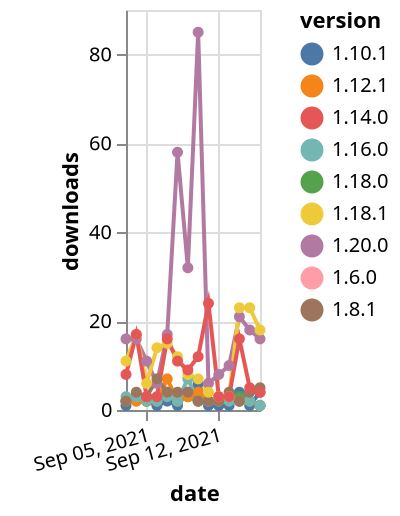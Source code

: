 {"$schema": "https://vega.github.io/schema/vega-lite/v5.json", "description": "A simple bar chart with embedded data.", "data": {"values": [{"date": "2021-09-03", "total": 3038, "delta": 2, "version": "1.6.0"}, {"date": "2021-09-04", "total": 3040, "delta": 2, "version": "1.6.0"}, {"date": "2021-09-05", "total": 3042, "delta": 2, "version": "1.6.0"}, {"date": "2021-09-06", "total": 3044, "delta": 2, "version": "1.6.0"}, {"date": "2021-09-07", "total": 3047, "delta": 3, "version": "1.6.0"}, {"date": "2021-09-08", "total": 3049, "delta": 2, "version": "1.6.0"}, {"date": "2021-09-09", "total": 3052, "delta": 3, "version": "1.6.0"}, {"date": "2021-09-10", "total": 3054, "delta": 2, "version": "1.6.0"}, {"date": "2021-09-11", "total": 3056, "delta": 2, "version": "1.6.0"}, {"date": "2021-09-12", "total": 3058, "delta": 2, "version": "1.6.0"}, {"date": "2021-09-13", "total": 3060, "delta": 2, "version": "1.6.0"}, {"date": "2021-09-14", "total": 3062, "delta": 2, "version": "1.6.0"}, {"date": "2021-09-15", "total": 3064, "delta": 2, "version": "1.6.0"}, {"date": "2021-09-16", "total": 3065, "delta": 1, "version": "1.6.0"}, {"date": "2021-09-03", "total": 4132, "delta": 1, "version": "1.10.1"}, {"date": "2021-09-04", "total": 4135, "delta": 3, "version": "1.10.1"}, {"date": "2021-09-05", "total": 4137, "delta": 2, "version": "1.10.1"}, {"date": "2021-09-06", "total": 4138, "delta": 1, "version": "1.10.1"}, {"date": "2021-09-07", "total": 4140, "delta": 2, "version": "1.10.1"}, {"date": "2021-09-08", "total": 4141, "delta": 1, "version": "1.10.1"}, {"date": "2021-09-09", "total": 4145, "delta": 4, "version": "1.10.1"}, {"date": "2021-09-10", "total": 4151, "delta": 6, "version": "1.10.1"}, {"date": "2021-09-11", "total": 4152, "delta": 1, "version": "1.10.1"}, {"date": "2021-09-12", "total": 4153, "delta": 1, "version": "1.10.1"}, {"date": "2021-09-13", "total": 4154, "delta": 1, "version": "1.10.1"}, {"date": "2021-09-14", "total": 4158, "delta": 4, "version": "1.10.1"}, {"date": "2021-09-15", "total": 4159, "delta": 1, "version": "1.10.1"}, {"date": "2021-09-16", "total": 4163, "delta": 4, "version": "1.10.1"}, {"date": "2021-09-03", "total": 3459, "delta": 2, "version": "1.18.0"}, {"date": "2021-09-04", "total": 3462, "delta": 3, "version": "1.18.0"}, {"date": "2021-09-05", "total": 3464, "delta": 2, "version": "1.18.0"}, {"date": "2021-09-06", "total": 3466, "delta": 2, "version": "1.18.0"}, {"date": "2021-09-07", "total": 3470, "delta": 4, "version": "1.18.0"}, {"date": "2021-09-08", "total": 3472, "delta": 2, "version": "1.18.0"}, {"date": "2021-09-09", "total": 3475, "delta": 3, "version": "1.18.0"}, {"date": "2021-09-10", "total": 3477, "delta": 2, "version": "1.18.0"}, {"date": "2021-09-11", "total": 3479, "delta": 2, "version": "1.18.0"}, {"date": "2021-09-12", "total": 3481, "delta": 2, "version": "1.18.0"}, {"date": "2021-09-13", "total": 3483, "delta": 2, "version": "1.18.0"}, {"date": "2021-09-14", "total": 3486, "delta": 3, "version": "1.18.0"}, {"date": "2021-09-15", "total": 3488, "delta": 2, "version": "1.18.0"}, {"date": "2021-09-16", "total": 3489, "delta": 1, "version": "1.18.0"}, {"date": "2021-09-03", "total": 3364, "delta": 2, "version": "1.12.1"}, {"date": "2021-09-04", "total": 3366, "delta": 2, "version": "1.12.1"}, {"date": "2021-09-05", "total": 3368, "delta": 2, "version": "1.12.1"}, {"date": "2021-09-06", "total": 3370, "delta": 2, "version": "1.12.1"}, {"date": "2021-09-07", "total": 3377, "delta": 7, "version": "1.12.1"}, {"date": "2021-09-08", "total": 3379, "delta": 2, "version": "1.12.1"}, {"date": "2021-09-09", "total": 3382, "delta": 3, "version": "1.12.1"}, {"date": "2021-09-10", "total": 3386, "delta": 4, "version": "1.12.1"}, {"date": "2021-09-11", "total": 3388, "delta": 2, "version": "1.12.1"}, {"date": "2021-09-12", "total": 3390, "delta": 2, "version": "1.12.1"}, {"date": "2021-09-13", "total": 3393, "delta": 3, "version": "1.12.1"}, {"date": "2021-09-14", "total": 3395, "delta": 2, "version": "1.12.1"}, {"date": "2021-09-15", "total": 3397, "delta": 2, "version": "1.12.1"}, {"date": "2021-09-16", "total": 3398, "delta": 1, "version": "1.12.1"}, {"date": "2021-09-03", "total": 1176, "delta": 16, "version": "1.20.0"}, {"date": "2021-09-04", "total": 1192, "delta": 16, "version": "1.20.0"}, {"date": "2021-09-05", "total": 1203, "delta": 11, "version": "1.20.0"}, {"date": "2021-09-06", "total": 1209, "delta": 6, "version": "1.20.0"}, {"date": "2021-09-07", "total": 1226, "delta": 17, "version": "1.20.0"}, {"date": "2021-09-08", "total": 1284, "delta": 58, "version": "1.20.0"}, {"date": "2021-09-09", "total": 1316, "delta": 32, "version": "1.20.0"}, {"date": "2021-09-10", "total": 1401, "delta": 85, "version": "1.20.0"}, {"date": "2021-09-11", "total": 1407, "delta": 6, "version": "1.20.0"}, {"date": "2021-09-12", "total": 1415, "delta": 8, "version": "1.20.0"}, {"date": "2021-09-13", "total": 1425, "delta": 10, "version": "1.20.0"}, {"date": "2021-09-14", "total": 1446, "delta": 21, "version": "1.20.0"}, {"date": "2021-09-15", "total": 1464, "delta": 18, "version": "1.20.0"}, {"date": "2021-09-16", "total": 1480, "delta": 16, "version": "1.20.0"}, {"date": "2021-09-03", "total": 2951, "delta": 3, "version": "1.16.0"}, {"date": "2021-09-04", "total": 2954, "delta": 3, "version": "1.16.0"}, {"date": "2021-09-05", "total": 2956, "delta": 2, "version": "1.16.0"}, {"date": "2021-09-06", "total": 2958, "delta": 2, "version": "1.16.0"}, {"date": "2021-09-07", "total": 2961, "delta": 3, "version": "1.16.0"}, {"date": "2021-09-08", "total": 2963, "delta": 2, "version": "1.16.0"}, {"date": "2021-09-09", "total": 2970, "delta": 7, "version": "1.16.0"}, {"date": "2021-09-10", "total": 2972, "delta": 2, "version": "1.16.0"}, {"date": "2021-09-11", "total": 2974, "delta": 2, "version": "1.16.0"}, {"date": "2021-09-12", "total": 2976, "delta": 2, "version": "1.16.0"}, {"date": "2021-09-13", "total": 2978, "delta": 2, "version": "1.16.0"}, {"date": "2021-09-14", "total": 2980, "delta": 2, "version": "1.16.0"}, {"date": "2021-09-15", "total": 2982, "delta": 2, "version": "1.16.0"}, {"date": "2021-09-16", "total": 2983, "delta": 1, "version": "1.16.0"}, {"date": "2021-09-03", "total": 3850, "delta": 2, "version": "1.8.1"}, {"date": "2021-09-04", "total": 3854, "delta": 4, "version": "1.8.1"}, {"date": "2021-09-05", "total": 3857, "delta": 3, "version": "1.8.1"}, {"date": "2021-09-06", "total": 3864, "delta": 7, "version": "1.8.1"}, {"date": "2021-09-07", "total": 3868, "delta": 4, "version": "1.8.1"}, {"date": "2021-09-08", "total": 3872, "delta": 4, "version": "1.8.1"}, {"date": "2021-09-09", "total": 3876, "delta": 4, "version": "1.8.1"}, {"date": "2021-09-10", "total": 3878, "delta": 2, "version": "1.8.1"}, {"date": "2021-09-11", "total": 3880, "delta": 2, "version": "1.8.1"}, {"date": "2021-09-12", "total": 3882, "delta": 2, "version": "1.8.1"}, {"date": "2021-09-13", "total": 3886, "delta": 4, "version": "1.8.1"}, {"date": "2021-09-14", "total": 3888, "delta": 2, "version": "1.8.1"}, {"date": "2021-09-15", "total": 3892, "delta": 4, "version": "1.8.1"}, {"date": "2021-09-16", "total": 3897, "delta": 5, "version": "1.8.1"}, {"date": "2021-09-03", "total": 2334, "delta": 11, "version": "1.18.1"}, {"date": "2021-09-04", "total": 2351, "delta": 17, "version": "1.18.1"}, {"date": "2021-09-05", "total": 2357, "delta": 6, "version": "1.18.1"}, {"date": "2021-09-06", "total": 2371, "delta": 14, "version": "1.18.1"}, {"date": "2021-09-07", "total": 2386, "delta": 15, "version": "1.18.1"}, {"date": "2021-09-08", "total": 2398, "delta": 12, "version": "1.18.1"}, {"date": "2021-09-09", "total": 2406, "delta": 8, "version": "1.18.1"}, {"date": "2021-09-10", "total": 2413, "delta": 7, "version": "1.18.1"}, {"date": "2021-09-11", "total": 2417, "delta": 4, "version": "1.18.1"}, {"date": "2021-09-12", "total": 2420, "delta": 3, "version": "1.18.1"}, {"date": "2021-09-13", "total": 2423, "delta": 3, "version": "1.18.1"}, {"date": "2021-09-14", "total": 2446, "delta": 23, "version": "1.18.1"}, {"date": "2021-09-15", "total": 2469, "delta": 23, "version": "1.18.1"}, {"date": "2021-09-16", "total": 2487, "delta": 18, "version": "1.18.1"}, {"date": "2021-09-03", "total": 7808, "delta": 8, "version": "1.14.0"}, {"date": "2021-09-04", "total": 7825, "delta": 17, "version": "1.14.0"}, {"date": "2021-09-05", "total": 7828, "delta": 3, "version": "1.14.0"}, {"date": "2021-09-06", "total": 7831, "delta": 3, "version": "1.14.0"}, {"date": "2021-09-07", "total": 7847, "delta": 16, "version": "1.14.0"}, {"date": "2021-09-08", "total": 7858, "delta": 11, "version": "1.14.0"}, {"date": "2021-09-09", "total": 7867, "delta": 9, "version": "1.14.0"}, {"date": "2021-09-10", "total": 7879, "delta": 12, "version": "1.14.0"}, {"date": "2021-09-11", "total": 7903, "delta": 24, "version": "1.14.0"}, {"date": "2021-09-12", "total": 7906, "delta": 3, "version": "1.14.0"}, {"date": "2021-09-13", "total": 7909, "delta": 3, "version": "1.14.0"}, {"date": "2021-09-14", "total": 7925, "delta": 16, "version": "1.14.0"}, {"date": "2021-09-15", "total": 7930, "delta": 5, "version": "1.14.0"}, {"date": "2021-09-16", "total": 7934, "delta": 4, "version": "1.14.0"}]}, "width": "container", "mark": {"type": "line", "point": {"filled": true}}, "encoding": {"x": {"field": "date", "type": "temporal", "timeUnit": "yearmonthdate", "title": "date", "axis": {"labelAngle": -15}}, "y": {"field": "delta", "type": "quantitative", "title": "downloads"}, "color": {"field": "version", "type": "nominal"}, "tooltip": {"field": "delta"}}}
